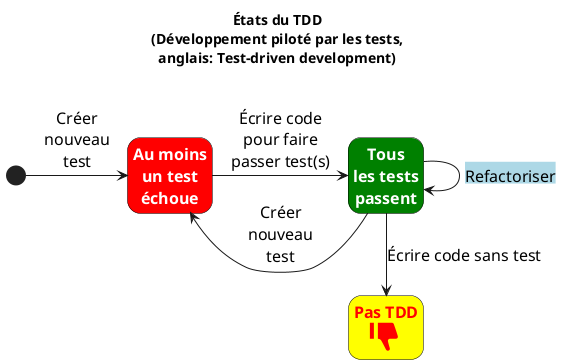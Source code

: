 @startuml
hide empty description
skinparam style strictuml
skinparam StateBorderColor black
skinparam StateFontColor white
skinparam StateFontStyle bold
skinparam StateFontSize 16
skinparam StateArrowFontSize 16
skinparam DefaultFontName "Segoe UI Black"

title États du TDD\n(Développement piloté par les tests,\nanglais: Test-driven development)\n

state Rouge as "Au moins\nun test\néchoue" #red
state Vert as "Tous\nles tests\npassent" #green
state PasTDD as "<color red>Pas TDD\n<color red><size:48><&thumb-down></color>" #yellow
[*] -right-> Rouge : Créer\nnouveau\ntest
Rouge -r-> Vert : Écrire code\npour faire\npasser test(s)
Vert -l-> Rouge : \nCréer\nnouveau\ntest
Vert -> Vert : <back:lightblue>Refactoriser</back>
Vert -->  PasTDD : Écrire code sans test
@enduml